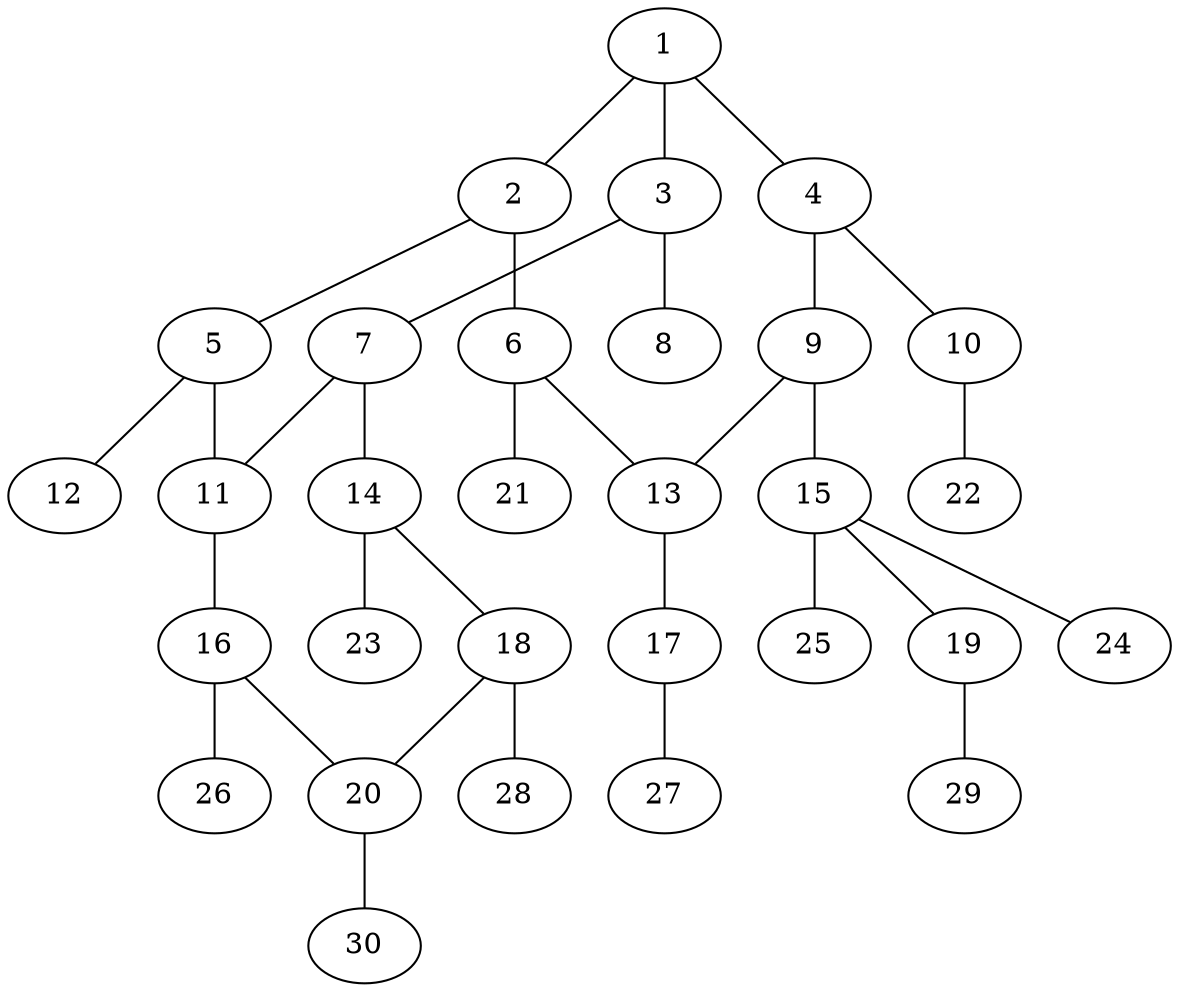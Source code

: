 graph molecule_1749 {
	1	 [chem=C];
	2	 [chem=C];
	1 -- 2	 [valence=2];
	3	 [chem=C];
	1 -- 3	 [valence=1];
	4	 [chem=C];
	1 -- 4	 [valence=1];
	5	 [chem=C];
	2 -- 5	 [valence=1];
	6	 [chem=C];
	2 -- 6	 [valence=1];
	7	 [chem=C];
	3 -- 7	 [valence=1];
	8	 [chem=O];
	3 -- 8	 [valence=2];
	9	 [chem=C];
	4 -- 9	 [valence=2];
	10	 [chem=O];
	4 -- 10	 [valence=1];
	11	 [chem=C];
	5 -- 11	 [valence=1];
	12	 [chem=O];
	5 -- 12	 [valence=2];
	13	 [chem=C];
	6 -- 13	 [valence=2];
	21	 [chem=H];
	6 -- 21	 [valence=1];
	7 -- 11	 [valence=2];
	14	 [chem=C];
	7 -- 14	 [valence=1];
	9 -- 13	 [valence=1];
	15	 [chem=C];
	9 -- 15	 [valence=1];
	22	 [chem=H];
	10 -- 22	 [valence=1];
	16	 [chem=C];
	11 -- 16	 [valence=1];
	17	 [chem=O];
	13 -- 17	 [valence=1];
	18	 [chem=C];
	14 -- 18	 [valence=2];
	23	 [chem=H];
	14 -- 23	 [valence=1];
	19	 [chem=O];
	15 -- 19	 [valence=1];
	24	 [chem=H];
	15 -- 24	 [valence=1];
	25	 [chem=H];
	15 -- 25	 [valence=1];
	20	 [chem=C];
	16 -- 20	 [valence=2];
	26	 [chem=H];
	16 -- 26	 [valence=1];
	27	 [chem=H];
	17 -- 27	 [valence=1];
	18 -- 20	 [valence=1];
	28	 [chem=H];
	18 -- 28	 [valence=1];
	29	 [chem=H];
	19 -- 29	 [valence=1];
	30	 [chem=H];
	20 -- 30	 [valence=1];
}
